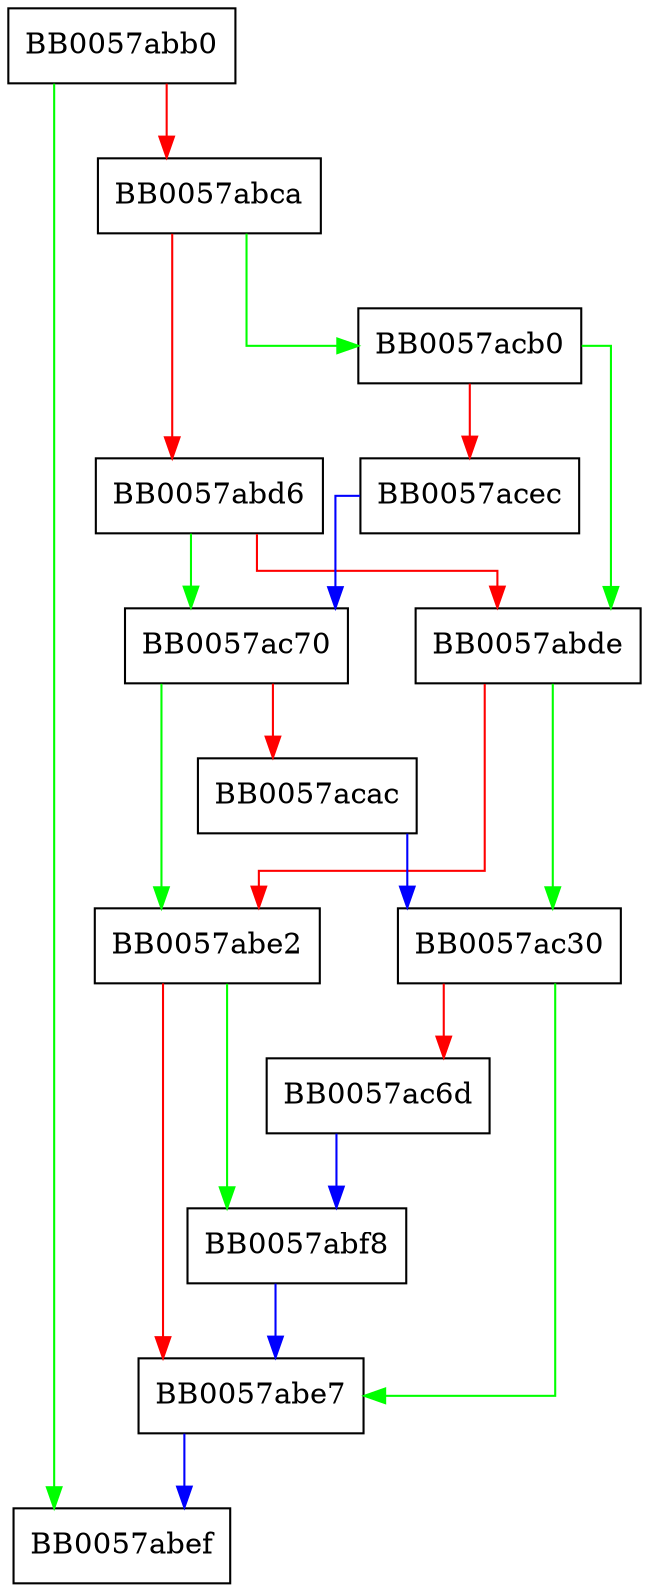 digraph DH_check_params_ex {
  node [shape="box"];
  graph [splines=ortho];
  BB0057abb0 -> BB0057abef [color="green"];
  BB0057abb0 -> BB0057abca [color="red"];
  BB0057abca -> BB0057acb0 [color="green"];
  BB0057abca -> BB0057abd6 [color="red"];
  BB0057abd6 -> BB0057ac70 [color="green"];
  BB0057abd6 -> BB0057abde [color="red"];
  BB0057abde -> BB0057ac30 [color="green"];
  BB0057abde -> BB0057abe2 [color="red"];
  BB0057abe2 -> BB0057abf8 [color="green"];
  BB0057abe2 -> BB0057abe7 [color="red"];
  BB0057abe7 -> BB0057abef [color="blue"];
  BB0057abf8 -> BB0057abe7 [color="blue"];
  BB0057ac30 -> BB0057abe7 [color="green"];
  BB0057ac30 -> BB0057ac6d [color="red"];
  BB0057ac6d -> BB0057abf8 [color="blue"];
  BB0057ac70 -> BB0057abe2 [color="green"];
  BB0057ac70 -> BB0057acac [color="red"];
  BB0057acac -> BB0057ac30 [color="blue"];
  BB0057acb0 -> BB0057abde [color="green"];
  BB0057acb0 -> BB0057acec [color="red"];
  BB0057acec -> BB0057ac70 [color="blue"];
}
